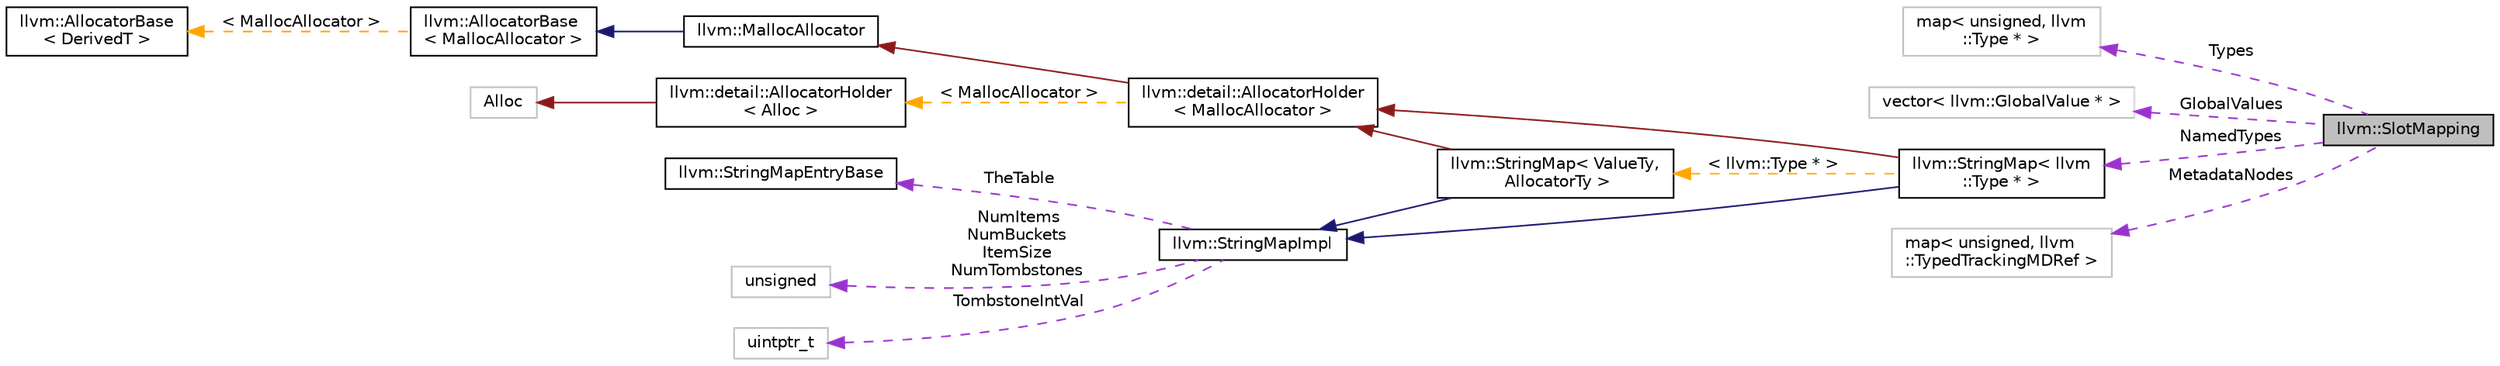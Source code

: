 digraph "llvm::SlotMapping"
{
 // LATEX_PDF_SIZE
  bgcolor="transparent";
  edge [fontname="Helvetica",fontsize="10",labelfontname="Helvetica",labelfontsize="10"];
  node [fontname="Helvetica",fontsize="10",shape=record];
  rankdir="LR";
  Node1 [label="llvm::SlotMapping",height=0.2,width=0.4,color="black", fillcolor="grey75", style="filled", fontcolor="black",tooltip="This struct contains the mappings from the slot numbers to unnamed metadata nodes,..."];
  Node2 -> Node1 [dir="back",color="darkorchid3",fontsize="10",style="dashed",label=" Types" ,fontname="Helvetica"];
  Node2 [label="map\< unsigned, llvm\l::Type * \>",height=0.2,width=0.4,color="grey75",tooltip=" "];
  Node3 -> Node1 [dir="back",color="darkorchid3",fontsize="10",style="dashed",label=" GlobalValues" ,fontname="Helvetica"];
  Node3 [label="vector\< llvm::GlobalValue * \>",height=0.2,width=0.4,color="grey75",tooltip=" "];
  Node4 -> Node1 [dir="back",color="darkorchid3",fontsize="10",style="dashed",label=" NamedTypes" ,fontname="Helvetica"];
  Node4 [label="llvm::StringMap\< llvm\l::Type * \>",height=0.2,width=0.4,color="black",URL="$classllvm_1_1StringMap.html",tooltip=" "];
  Node5 -> Node4 [dir="back",color="midnightblue",fontsize="10",style="solid",fontname="Helvetica"];
  Node5 [label="llvm::StringMapImpl",height=0.2,width=0.4,color="black",URL="$classllvm_1_1StringMapImpl.html",tooltip="StringMapImpl - This is the base class of StringMap that is shared among all of its instantiations."];
  Node6 -> Node5 [dir="back",color="darkorchid3",fontsize="10",style="dashed",label=" TheTable" ,fontname="Helvetica"];
  Node6 [label="llvm::StringMapEntryBase",height=0.2,width=0.4,color="black",URL="$classllvm_1_1StringMapEntryBase.html",tooltip="StringMapEntryBase - Shared base class of StringMapEntry instances."];
  Node7 -> Node5 [dir="back",color="darkorchid3",fontsize="10",style="dashed",label=" NumItems\nNumBuckets\nItemSize\nNumTombstones" ,fontname="Helvetica"];
  Node7 [label="unsigned",height=0.2,width=0.4,color="grey75",tooltip=" "];
  Node8 -> Node5 [dir="back",color="darkorchid3",fontsize="10",style="dashed",label=" TombstoneIntVal" ,fontname="Helvetica"];
  Node8 [label="uintptr_t",height=0.2,width=0.4,color="grey75",tooltip=" "];
  Node9 -> Node4 [dir="back",color="firebrick4",fontsize="10",style="solid",fontname="Helvetica"];
  Node9 [label="llvm::detail::AllocatorHolder\l\< MallocAllocator \>",height=0.2,width=0.4,color="black",URL="$classllvm_1_1detail_1_1AllocatorHolder.html",tooltip=" "];
  Node10 -> Node9 [dir="back",color="firebrick4",fontsize="10",style="solid",fontname="Helvetica"];
  Node10 [label="llvm::MallocAllocator",height=0.2,width=0.4,color="black",URL="$classllvm_1_1MallocAllocator.html",tooltip=" "];
  Node11 -> Node10 [dir="back",color="midnightblue",fontsize="10",style="solid",fontname="Helvetica"];
  Node11 [label="llvm::AllocatorBase\l\< MallocAllocator \>",height=0.2,width=0.4,color="black",URL="$classllvm_1_1AllocatorBase.html",tooltip=" "];
  Node12 -> Node11 [dir="back",color="orange",fontsize="10",style="dashed",label=" \< MallocAllocator \>" ,fontname="Helvetica"];
  Node12 [label="llvm::AllocatorBase\l\< DerivedT \>",height=0.2,width=0.4,color="black",URL="$classllvm_1_1AllocatorBase.html",tooltip="CRTP base class providing obvious overloads for the core Allocate() methods of LLVM-style allocators."];
  Node13 -> Node9 [dir="back",color="orange",fontsize="10",style="dashed",label=" \< MallocAllocator \>" ,fontname="Helvetica"];
  Node13 [label="llvm::detail::AllocatorHolder\l\< Alloc \>",height=0.2,width=0.4,color="black",URL="$classllvm_1_1detail_1_1AllocatorHolder.html",tooltip=" "];
  Node14 -> Node13 [dir="back",color="firebrick4",fontsize="10",style="solid",fontname="Helvetica"];
  Node14 [label="Alloc",height=0.2,width=0.4,color="grey75",tooltip=" "];
  Node15 -> Node4 [dir="back",color="orange",fontsize="10",style="dashed",label=" \< llvm::Type * \>" ,fontname="Helvetica"];
  Node15 [label="llvm::StringMap\< ValueTy,\l AllocatorTy \>",height=0.2,width=0.4,color="black",URL="$classllvm_1_1StringMap.html",tooltip="StringMap - This is an unconventional map that is specialized for handling keys that are \"strings\",..."];
  Node5 -> Node15 [dir="back",color="midnightblue",fontsize="10",style="solid",fontname="Helvetica"];
  Node9 -> Node15 [dir="back",color="firebrick4",fontsize="10",style="solid",fontname="Helvetica"];
  Node16 -> Node1 [dir="back",color="darkorchid3",fontsize="10",style="dashed",label=" MetadataNodes" ,fontname="Helvetica"];
  Node16 [label="map\< unsigned, llvm\l::TypedTrackingMDRef \>",height=0.2,width=0.4,color="grey75",tooltip=" "];
}
